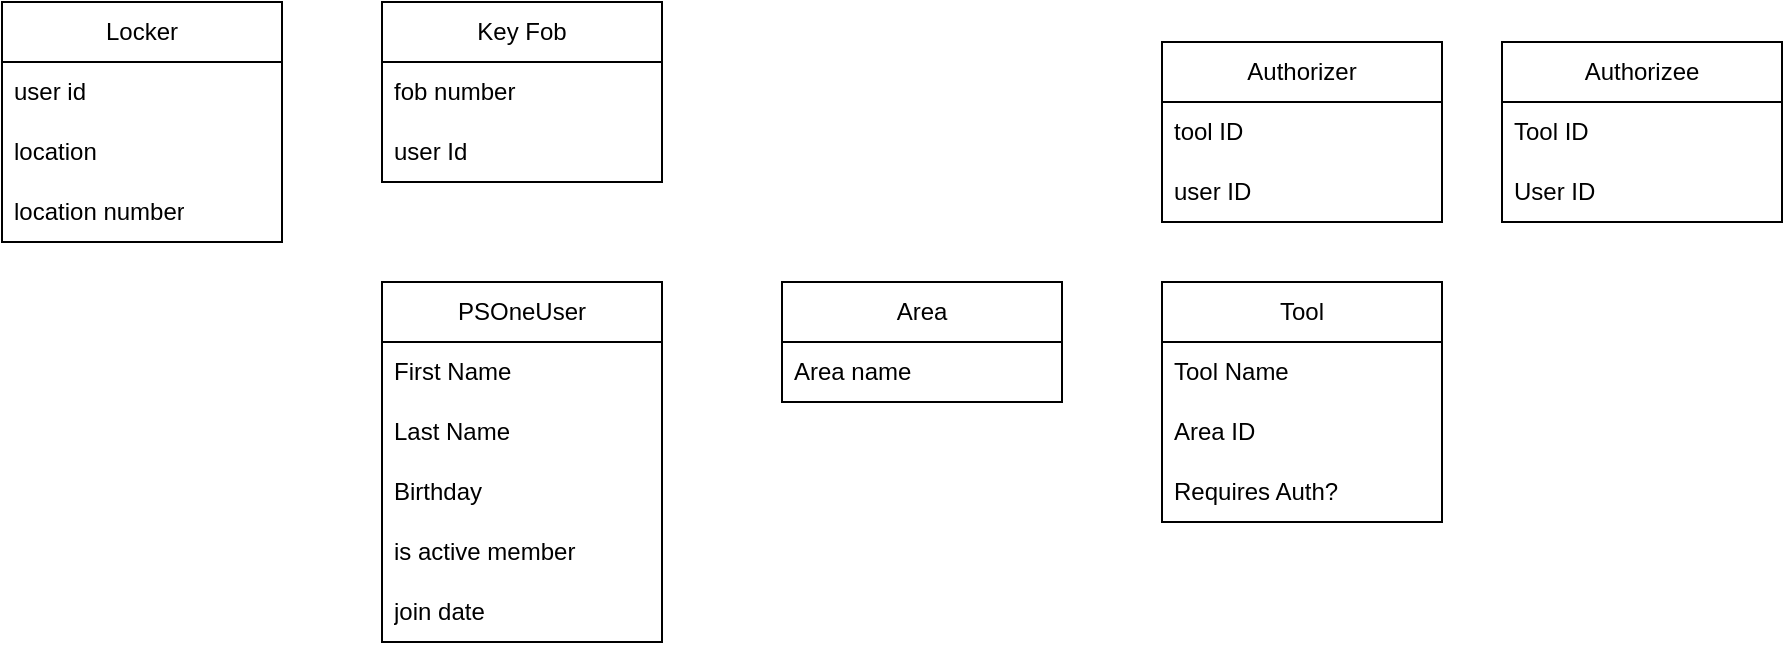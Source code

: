 <mxfile>
    <diagram id="fiT2sEPTrRYCeK6Cg_CH" name="Page-1">
        <mxGraphModel dx="1060" dy="851" grid="1" gridSize="10" guides="1" tooltips="1" connect="1" arrows="1" fold="1" page="1" pageScale="1" pageWidth="1100" pageHeight="850" math="0" shadow="0">
            <root>
                <mxCell id="0"/>
                <mxCell id="1" parent="0"/>
                <mxCell id="2" value="PSOneUser" style="swimlane;fontStyle=0;childLayout=stackLayout;horizontal=1;startSize=30;horizontalStack=0;resizeParent=1;resizeParentMax=0;resizeLast=0;collapsible=1;marginBottom=0;whiteSpace=wrap;html=1;" vertex="1" parent="1">
                    <mxGeometry x="240" y="190" width="140" height="180" as="geometry"/>
                </mxCell>
                <mxCell id="3" value="First Name" style="text;strokeColor=none;fillColor=none;align=left;verticalAlign=middle;spacingLeft=4;spacingRight=4;overflow=hidden;points=[[0,0.5],[1,0.5]];portConstraint=eastwest;rotatable=0;whiteSpace=wrap;html=1;" vertex="1" parent="2">
                    <mxGeometry y="30" width="140" height="30" as="geometry"/>
                </mxCell>
                <mxCell id="4" value="Last Name" style="text;strokeColor=none;fillColor=none;align=left;verticalAlign=middle;spacingLeft=4;spacingRight=4;overflow=hidden;points=[[0,0.5],[1,0.5]];portConstraint=eastwest;rotatable=0;whiteSpace=wrap;html=1;" vertex="1" parent="2">
                    <mxGeometry y="60" width="140" height="30" as="geometry"/>
                </mxCell>
                <mxCell id="5" value="Birthday" style="text;strokeColor=none;fillColor=none;align=left;verticalAlign=middle;spacingLeft=4;spacingRight=4;overflow=hidden;points=[[0,0.5],[1,0.5]];portConstraint=eastwest;rotatable=0;whiteSpace=wrap;html=1;" vertex="1" parent="2">
                    <mxGeometry y="90" width="140" height="30" as="geometry"/>
                </mxCell>
                <mxCell id="40" value="is active member" style="text;strokeColor=none;fillColor=none;align=left;verticalAlign=middle;spacingLeft=4;spacingRight=4;overflow=hidden;points=[[0,0.5],[1,0.5]];portConstraint=eastwest;rotatable=0;whiteSpace=wrap;html=1;" vertex="1" parent="2">
                    <mxGeometry y="120" width="140" height="30" as="geometry"/>
                </mxCell>
                <mxCell id="42" value="join date" style="text;strokeColor=none;fillColor=none;align=left;verticalAlign=middle;spacingLeft=4;spacingRight=4;overflow=hidden;points=[[0,0.5],[1,0.5]];portConstraint=eastwest;rotatable=0;whiteSpace=wrap;html=1;" vertex="1" parent="2">
                    <mxGeometry y="150" width="140" height="30" as="geometry"/>
                </mxCell>
                <mxCell id="6" value="Area" style="swimlane;fontStyle=0;childLayout=stackLayout;horizontal=1;startSize=30;horizontalStack=0;resizeParent=1;resizeParentMax=0;resizeLast=0;collapsible=1;marginBottom=0;whiteSpace=wrap;html=1;" vertex="1" parent="1">
                    <mxGeometry x="440" y="190" width="140" height="60" as="geometry"/>
                </mxCell>
                <mxCell id="7" value="Area name" style="text;strokeColor=none;fillColor=none;align=left;verticalAlign=middle;spacingLeft=4;spacingRight=4;overflow=hidden;points=[[0,0.5],[1,0.5]];portConstraint=eastwest;rotatable=0;whiteSpace=wrap;html=1;" vertex="1" parent="6">
                    <mxGeometry y="30" width="140" height="30" as="geometry"/>
                </mxCell>
                <mxCell id="28" value="Tool" style="swimlane;fontStyle=0;childLayout=stackLayout;horizontal=1;startSize=30;horizontalStack=0;resizeParent=1;resizeParentMax=0;resizeLast=0;collapsible=1;marginBottom=0;whiteSpace=wrap;html=1;" vertex="1" parent="1">
                    <mxGeometry x="630" y="190" width="140" height="120" as="geometry"/>
                </mxCell>
                <mxCell id="29" value="Tool Name" style="text;strokeColor=none;fillColor=none;align=left;verticalAlign=middle;spacingLeft=4;spacingRight=4;overflow=hidden;points=[[0,0.5],[1,0.5]];portConstraint=eastwest;rotatable=0;whiteSpace=wrap;html=1;" vertex="1" parent="28">
                    <mxGeometry y="30" width="140" height="30" as="geometry"/>
                </mxCell>
                <mxCell id="30" value="Area ID" style="text;strokeColor=none;fillColor=none;align=left;verticalAlign=middle;spacingLeft=4;spacingRight=4;overflow=hidden;points=[[0,0.5],[1,0.5]];portConstraint=eastwest;rotatable=0;whiteSpace=wrap;html=1;" vertex="1" parent="28">
                    <mxGeometry y="60" width="140" height="30" as="geometry"/>
                </mxCell>
                <mxCell id="31" value="Requires Auth?" style="text;strokeColor=none;fillColor=none;align=left;verticalAlign=middle;spacingLeft=4;spacingRight=4;overflow=hidden;points=[[0,0.5],[1,0.5]];portConstraint=eastwest;rotatable=0;whiteSpace=wrap;html=1;" vertex="1" parent="28">
                    <mxGeometry y="90" width="140" height="30" as="geometry"/>
                </mxCell>
                <mxCell id="32" value="Authorizer" style="swimlane;fontStyle=0;childLayout=stackLayout;horizontal=1;startSize=30;horizontalStack=0;resizeParent=1;resizeParentMax=0;resizeLast=0;collapsible=1;marginBottom=0;whiteSpace=wrap;html=1;" vertex="1" parent="1">
                    <mxGeometry x="630" y="70" width="140" height="90" as="geometry"/>
                </mxCell>
                <mxCell id="34" value="tool ID" style="text;strokeColor=none;fillColor=none;align=left;verticalAlign=middle;spacingLeft=4;spacingRight=4;overflow=hidden;points=[[0,0.5],[1,0.5]];portConstraint=eastwest;rotatable=0;whiteSpace=wrap;html=1;" vertex="1" parent="32">
                    <mxGeometry y="30" width="140" height="30" as="geometry"/>
                </mxCell>
                <mxCell id="35" value="user ID" style="text;strokeColor=none;fillColor=none;align=left;verticalAlign=middle;spacingLeft=4;spacingRight=4;overflow=hidden;points=[[0,0.5],[1,0.5]];portConstraint=eastwest;rotatable=0;whiteSpace=wrap;html=1;" vertex="1" parent="32">
                    <mxGeometry y="60" width="140" height="30" as="geometry"/>
                </mxCell>
                <mxCell id="36" value="Authorizee" style="swimlane;fontStyle=0;childLayout=stackLayout;horizontal=1;startSize=30;horizontalStack=0;resizeParent=1;resizeParentMax=0;resizeLast=0;collapsible=1;marginBottom=0;whiteSpace=wrap;html=1;" vertex="1" parent="1">
                    <mxGeometry x="800" y="70" width="140" height="90" as="geometry"/>
                </mxCell>
                <mxCell id="37" value="Tool ID" style="text;strokeColor=none;fillColor=none;align=left;verticalAlign=middle;spacingLeft=4;spacingRight=4;overflow=hidden;points=[[0,0.5],[1,0.5]];portConstraint=eastwest;rotatable=0;whiteSpace=wrap;html=1;" vertex="1" parent="36">
                    <mxGeometry y="30" width="140" height="30" as="geometry"/>
                </mxCell>
                <mxCell id="38" value="User ID" style="text;strokeColor=none;fillColor=none;align=left;verticalAlign=middle;spacingLeft=4;spacingRight=4;overflow=hidden;points=[[0,0.5],[1,0.5]];portConstraint=eastwest;rotatable=0;whiteSpace=wrap;html=1;" vertex="1" parent="36">
                    <mxGeometry y="60" width="140" height="30" as="geometry"/>
                </mxCell>
                <mxCell id="43" value="Key Fob" style="swimlane;fontStyle=0;childLayout=stackLayout;horizontal=1;startSize=30;horizontalStack=0;resizeParent=1;resizeParentMax=0;resizeLast=0;collapsible=1;marginBottom=0;whiteSpace=wrap;html=1;" vertex="1" parent="1">
                    <mxGeometry x="240" y="50" width="140" height="90" as="geometry"/>
                </mxCell>
                <mxCell id="44" value="fob number" style="text;strokeColor=none;fillColor=none;align=left;verticalAlign=middle;spacingLeft=4;spacingRight=4;overflow=hidden;points=[[0,0.5],[1,0.5]];portConstraint=eastwest;rotatable=0;whiteSpace=wrap;html=1;" vertex="1" parent="43">
                    <mxGeometry y="30" width="140" height="30" as="geometry"/>
                </mxCell>
                <mxCell id="45" value="user Id" style="text;strokeColor=none;fillColor=none;align=left;verticalAlign=middle;spacingLeft=4;spacingRight=4;overflow=hidden;points=[[0,0.5],[1,0.5]];portConstraint=eastwest;rotatable=0;whiteSpace=wrap;html=1;" vertex="1" parent="43">
                    <mxGeometry y="60" width="140" height="30" as="geometry"/>
                </mxCell>
                <mxCell id="47" value="Locker" style="swimlane;fontStyle=0;childLayout=stackLayout;horizontal=1;startSize=30;horizontalStack=0;resizeParent=1;resizeParentMax=0;resizeLast=0;collapsible=1;marginBottom=0;whiteSpace=wrap;html=1;" vertex="1" parent="1">
                    <mxGeometry x="50" y="50" width="140" height="120" as="geometry"/>
                </mxCell>
                <mxCell id="48" value="user id" style="text;strokeColor=none;fillColor=none;align=left;verticalAlign=middle;spacingLeft=4;spacingRight=4;overflow=hidden;points=[[0,0.5],[1,0.5]];portConstraint=eastwest;rotatable=0;whiteSpace=wrap;html=1;" vertex="1" parent="47">
                    <mxGeometry y="30" width="140" height="30" as="geometry"/>
                </mxCell>
                <mxCell id="49" value="location" style="text;strokeColor=none;fillColor=none;align=left;verticalAlign=middle;spacingLeft=4;spacingRight=4;overflow=hidden;points=[[0,0.5],[1,0.5]];portConstraint=eastwest;rotatable=0;whiteSpace=wrap;html=1;" vertex="1" parent="47">
                    <mxGeometry y="60" width="140" height="30" as="geometry"/>
                </mxCell>
                <mxCell id="50" value="location number" style="text;strokeColor=none;fillColor=none;align=left;verticalAlign=middle;spacingLeft=4;spacingRight=4;overflow=hidden;points=[[0,0.5],[1,0.5]];portConstraint=eastwest;rotatable=0;whiteSpace=wrap;html=1;" vertex="1" parent="47">
                    <mxGeometry y="90" width="140" height="30" as="geometry"/>
                </mxCell>
            </root>
        </mxGraphModel>
    </diagram>
</mxfile>